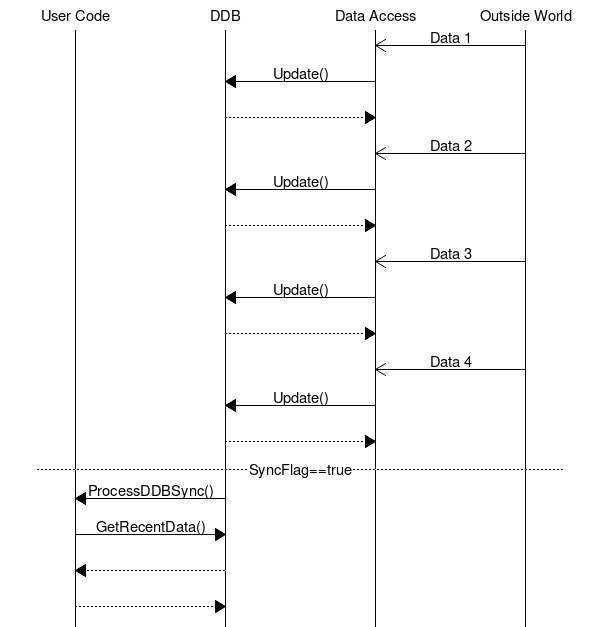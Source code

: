 /**
 *
 * Sequence chart of DDB triggered data access.
 *
 * @file
 * Copyright @ 2019 Audi AG. All rights reserved.
 * 
 *     This Source Code Form is subject to the terms of the Mozilla
 *     Public License, v. 2.0. If a copy of the MPL was not distributed
 *     with this file, You can obtain one at https://mozilla.org/MPL/2.0/.
 * 
 * If it is not possible or desirable to put the notice in a particular file, then
 * You may include the notice in a location (such as a LICENSE file in a
 * relevant directory) where a recipient would be likely to look for such a notice.
 * 
 * You may add additional accurate notices of copyright ownership.
 *
 */
msc {
    hscale = "1";
    "User Code", "DDB", "Data Access", "Outside World";
    "Data Access" <<= "Outside World" [label="Data 1"];
    "DDB" <= "Data Access" [label="Update()"];
    "DDB" >> "Data Access";
    "Data Access" <<= "Outside World" [label="Data 2"];
    "DDB" <= "Data Access" [label="Update()"];
    "DDB" >> "Data Access";
    "Data Access" <<= "Outside World" [label="Data 3"];
    "DDB" <= "Data Access" [label="Update()"];
    "DDB" >> "Data Access";
    "Data Access" <<= "Outside World" [label="Data 4"];
    "DDB" <= "Data Access" [label="Update()"];
    "DDB" >> "Data Access";
    --- [label="SyncFlag==true"];
    "User Code" <= "DDB" [label="ProcessDDBSync()"];
    "User Code" => "DDB" [label="GetRecentData()"];
    "User Code" << "DDB";
    "User Code" >> "DDB";
}
